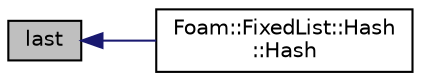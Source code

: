 digraph "last"
{
  bgcolor="transparent";
  edge [fontname="Helvetica",fontsize="10",labelfontname="Helvetica",labelfontsize="10"];
  node [fontname="Helvetica",fontsize="10",shape=record];
  rankdir="LR";
  Node1 [label="last",height=0.2,width=0.4,color="black", fillcolor="grey75", style="filled", fontcolor="black"];
  Node1 -> Node2 [dir="back",color="midnightblue",fontsize="10",style="solid",fontname="Helvetica"];
  Node2 [label="Foam::FixedList::Hash\l::Hash",height=0.2,width=0.4,color="black",URL="$a00968.html#a7d97a81e3e1f24c0b1785ac1c1d193e8"];
}
